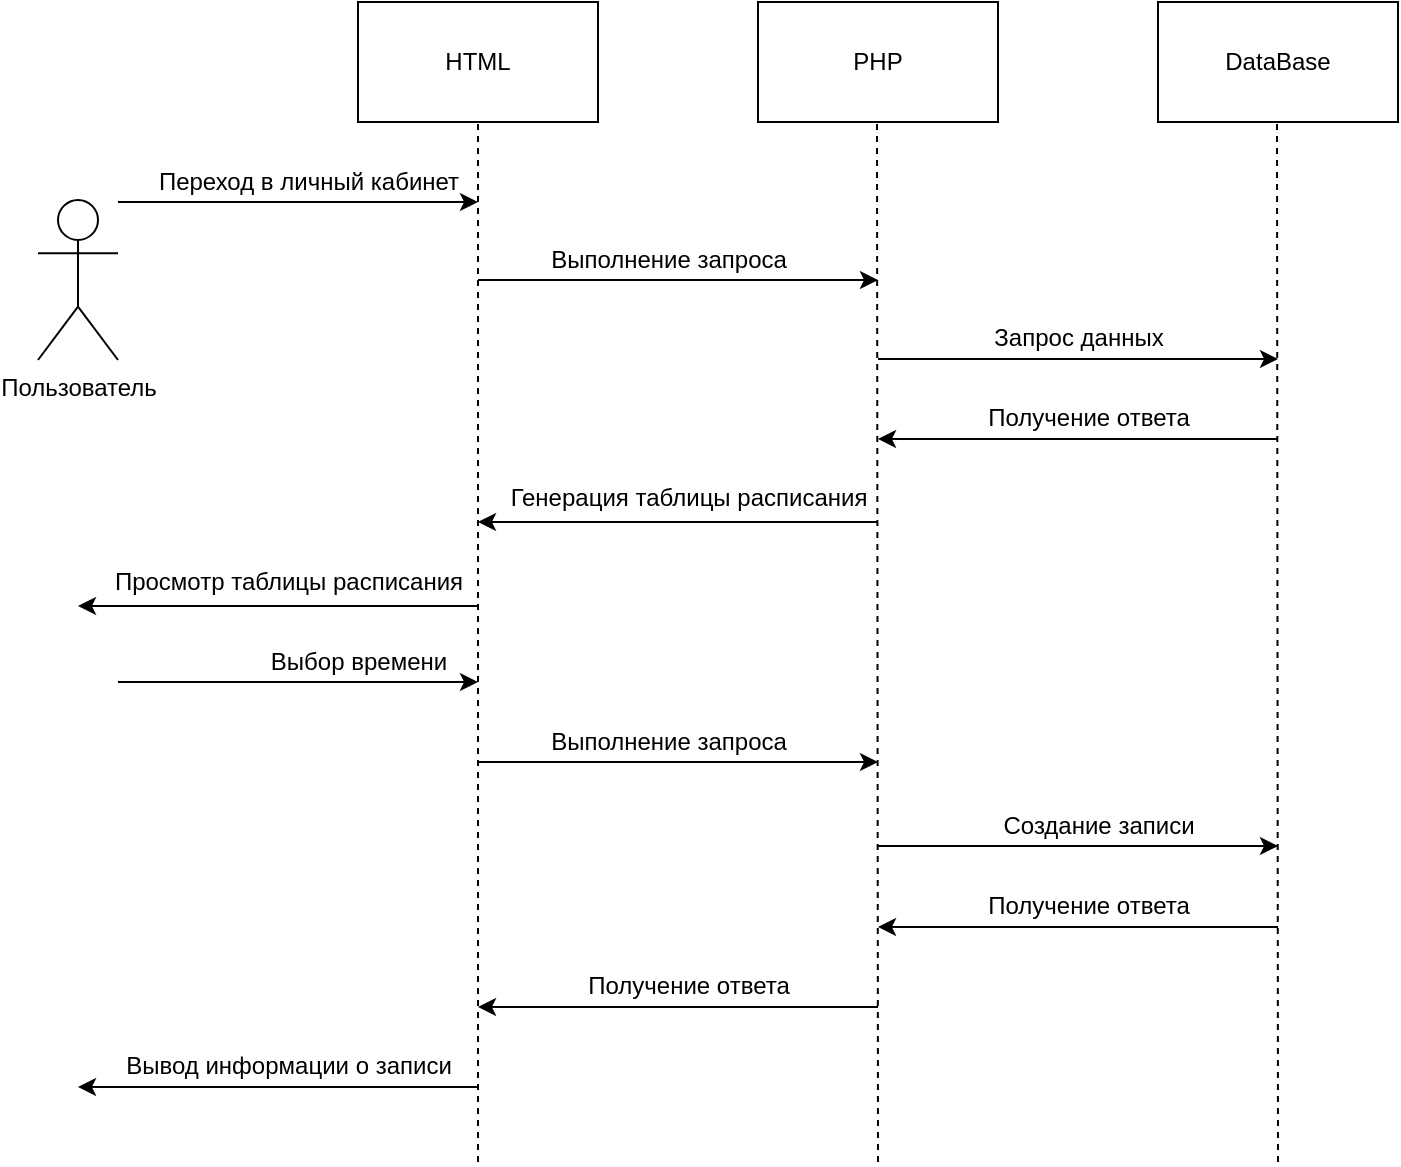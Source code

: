 <mxfile version="12.3.2" type="device" pages="1"><diagram id="z8-qv6D4M9FjAloxIoX0" name="Page-1"><mxGraphModel dx="488" dy="282" grid="1" gridSize="10" guides="1" tooltips="1" connect="1" arrows="1" fold="1" page="1" pageScale="1" pageWidth="827" pageHeight="1169" math="0" shadow="0"><root><mxCell id="0"/><mxCell id="1" parent="0"/><mxCell id="-Rl1NjcdSPR4HwUoD9Cl-16" style="edgeStyle=orthogonalEdgeStyle;rounded=0;orthogonalLoop=1;jettySize=auto;html=1;endArrow=classic;endFill=1;" edge="1" parent="1"><mxGeometry relative="1" as="geometry"><mxPoint x="340" y="200" as="targetPoint"/><mxPoint x="160" y="200" as="sourcePoint"/></mxGeometry></mxCell><mxCell id="-Rl1NjcdSPR4HwUoD9Cl-1" value="Пользователь" style="shape=umlActor;verticalLabelPosition=bottom;labelBackgroundColor=#ffffff;verticalAlign=top;html=1;outlineConnect=0;" vertex="1" parent="1"><mxGeometry x="120" y="199" width="40" height="80" as="geometry"/></mxCell><mxCell id="-Rl1NjcdSPR4HwUoD9Cl-9" value="HTML" style="rounded=0;whiteSpace=wrap;html=1;" vertex="1" parent="1"><mxGeometry x="280" y="100" width="120" height="60" as="geometry"/></mxCell><mxCell id="-Rl1NjcdSPR4HwUoD9Cl-10" value="PHP" style="rounded=0;whiteSpace=wrap;html=1;" vertex="1" parent="1"><mxGeometry x="480" y="100" width="120" height="60" as="geometry"/></mxCell><mxCell id="-Rl1NjcdSPR4HwUoD9Cl-11" value="DataBase" style="rounded=0;whiteSpace=wrap;html=1;" vertex="1" parent="1"><mxGeometry x="680" y="100" width="120" height="60" as="geometry"/></mxCell><mxCell id="-Rl1NjcdSPR4HwUoD9Cl-12" value="" style="endArrow=none;dashed=1;html=1;entryX=0.5;entryY=1;entryDx=0;entryDy=0;" edge="1" parent="1" target="-Rl1NjcdSPR4HwUoD9Cl-9"><mxGeometry width="50" height="50" relative="1" as="geometry"><mxPoint x="340" y="680" as="sourcePoint"/><mxPoint x="360" y="170" as="targetPoint"/></mxGeometry></mxCell><mxCell id="-Rl1NjcdSPR4HwUoD9Cl-13" value="" style="endArrow=none;dashed=1;html=1;entryX=0.5;entryY=1;entryDx=0;entryDy=0;" edge="1" parent="1"><mxGeometry width="50" height="50" relative="1" as="geometry"><mxPoint x="540" y="680" as="sourcePoint"/><mxPoint x="539.5" y="160" as="targetPoint"/></mxGeometry></mxCell><mxCell id="-Rl1NjcdSPR4HwUoD9Cl-14" value="" style="endArrow=none;dashed=1;html=1;entryX=0.5;entryY=1;entryDx=0;entryDy=0;" edge="1" parent="1"><mxGeometry width="50" height="50" relative="1" as="geometry"><mxPoint x="740" y="680" as="sourcePoint"/><mxPoint x="739.5" y="160" as="targetPoint"/></mxGeometry></mxCell><mxCell id="-Rl1NjcdSPR4HwUoD9Cl-17" style="edgeStyle=orthogonalEdgeStyle;rounded=0;orthogonalLoop=1;jettySize=auto;html=1;endArrow=classic;endFill=1;" edge="1" parent="1"><mxGeometry relative="1" as="geometry"><mxPoint x="540" y="239" as="targetPoint"/><mxPoint x="340" y="239" as="sourcePoint"/></mxGeometry></mxCell><mxCell id="-Rl1NjcdSPR4HwUoD9Cl-18" style="edgeStyle=orthogonalEdgeStyle;rounded=0;orthogonalLoop=1;jettySize=auto;html=1;endArrow=classic;endFill=1;" edge="1" parent="1"><mxGeometry relative="1" as="geometry"><mxPoint x="740" y="278.5" as="targetPoint"/><mxPoint x="540" y="278.5" as="sourcePoint"/></mxGeometry></mxCell><mxCell id="-Rl1NjcdSPR4HwUoD9Cl-21" value="Переход в личный кабинет" style="text;html=1;align=center;verticalAlign=middle;resizable=0;points=[];;autosize=1;" vertex="1" parent="1"><mxGeometry x="170" y="180" width="170" height="20" as="geometry"/></mxCell><mxCell id="-Rl1NjcdSPR4HwUoD9Cl-23" value="Выполнение запроса" style="text;html=1;align=center;verticalAlign=middle;resizable=0;points=[];;autosize=1;" vertex="1" parent="1"><mxGeometry x="370" y="219" width="130" height="20" as="geometry"/></mxCell><mxCell id="-Rl1NjcdSPR4HwUoD9Cl-24" value="Запрос данных" style="text;html=1;align=center;verticalAlign=middle;resizable=0;points=[];;autosize=1;" vertex="1" parent="1"><mxGeometry x="590" y="258" width="100" height="20" as="geometry"/></mxCell><mxCell id="-Rl1NjcdSPR4HwUoD9Cl-29" style="edgeStyle=orthogonalEdgeStyle;rounded=0;orthogonalLoop=1;jettySize=auto;html=1;endArrow=none;endFill=0;startArrow=classic;startFill=1;" edge="1" parent="1"><mxGeometry relative="1" as="geometry"><mxPoint x="540" y="360" as="targetPoint"/><mxPoint x="340" y="360" as="sourcePoint"/></mxGeometry></mxCell><mxCell id="-Rl1NjcdSPR4HwUoD9Cl-32" style="edgeStyle=orthogonalEdgeStyle;rounded=0;orthogonalLoop=1;jettySize=auto;html=1;endArrow=none;endFill=0;startArrow=classic;startFill=1;" edge="1" parent="1"><mxGeometry relative="1" as="geometry"><mxPoint x="740" y="318.5" as="targetPoint"/><mxPoint x="540" y="318.5" as="sourcePoint"/></mxGeometry></mxCell><mxCell id="-Rl1NjcdSPR4HwUoD9Cl-34" value="Получение ответа" style="text;html=1;align=center;verticalAlign=middle;resizable=0;points=[];;autosize=1;" vertex="1" parent="1"><mxGeometry x="585" y="298" width="120" height="20" as="geometry"/></mxCell><mxCell id="-Rl1NjcdSPR4HwUoD9Cl-36" value="Генерация таблицы расписания" style="text;html=1;align=center;verticalAlign=middle;resizable=0;points=[];;autosize=1;" vertex="1" parent="1"><mxGeometry x="350" y="338" width="190" height="20" as="geometry"/></mxCell><mxCell id="-Rl1NjcdSPR4HwUoD9Cl-38" style="edgeStyle=orthogonalEdgeStyle;rounded=0;orthogonalLoop=1;jettySize=auto;html=1;endArrow=classic;endFill=1;" edge="1" parent="1"><mxGeometry relative="1" as="geometry"><mxPoint x="340" y="440" as="targetPoint"/><mxPoint x="160" y="440" as="sourcePoint"/></mxGeometry></mxCell><mxCell id="-Rl1NjcdSPR4HwUoD9Cl-39" value="Выбор времени" style="text;html=1;align=center;verticalAlign=middle;resizable=0;points=[];;autosize=1;" vertex="1" parent="1"><mxGeometry x="230" y="420" width="100" height="20" as="geometry"/></mxCell><mxCell id="-Rl1NjcdSPR4HwUoD9Cl-41" style="edgeStyle=orthogonalEdgeStyle;rounded=0;orthogonalLoop=1;jettySize=auto;html=1;endArrow=classic;endFill=1;" edge="1" parent="1"><mxGeometry relative="1" as="geometry"><mxPoint x="540" y="480" as="targetPoint"/><mxPoint x="340" y="480" as="sourcePoint"/></mxGeometry></mxCell><mxCell id="-Rl1NjcdSPR4HwUoD9Cl-42" value="Выполнение запроса" style="text;html=1;align=center;verticalAlign=middle;resizable=0;points=[];;autosize=1;" vertex="1" parent="1"><mxGeometry x="370" y="460" width="130" height="20" as="geometry"/></mxCell><mxCell id="-Rl1NjcdSPR4HwUoD9Cl-44" style="edgeStyle=orthogonalEdgeStyle;rounded=0;orthogonalLoop=1;jettySize=auto;html=1;endArrow=classic;endFill=1;" edge="1" parent="1"><mxGeometry relative="1" as="geometry"><mxPoint x="740" y="522.0" as="targetPoint"/><mxPoint x="540" y="522.0" as="sourcePoint"/></mxGeometry></mxCell><mxCell id="-Rl1NjcdSPR4HwUoD9Cl-45" value="Создание записи" style="text;html=1;align=center;verticalAlign=middle;resizable=0;points=[];;autosize=1;" vertex="1" parent="1"><mxGeometry x="595" y="502" width="110" height="20" as="geometry"/></mxCell><mxCell id="-Rl1NjcdSPR4HwUoD9Cl-46" style="edgeStyle=orthogonalEdgeStyle;rounded=0;orthogonalLoop=1;jettySize=auto;html=1;endArrow=none;endFill=0;startArrow=classic;startFill=1;" edge="1" parent="1"><mxGeometry relative="1" as="geometry"><mxPoint x="740" y="562.5" as="targetPoint"/><mxPoint x="540" y="562.5" as="sourcePoint"/></mxGeometry></mxCell><mxCell id="-Rl1NjcdSPR4HwUoD9Cl-47" value="Получение ответа" style="text;html=1;align=center;verticalAlign=middle;resizable=0;points=[];;autosize=1;" vertex="1" parent="1"><mxGeometry x="585" y="542" width="120" height="20" as="geometry"/></mxCell><mxCell id="-Rl1NjcdSPR4HwUoD9Cl-48" style="edgeStyle=orthogonalEdgeStyle;rounded=0;orthogonalLoop=1;jettySize=auto;html=1;endArrow=none;endFill=0;startArrow=classic;startFill=1;" edge="1" parent="1"><mxGeometry relative="1" as="geometry"><mxPoint x="540" y="602.5" as="targetPoint"/><mxPoint x="340" y="602.5" as="sourcePoint"/></mxGeometry></mxCell><mxCell id="-Rl1NjcdSPR4HwUoD9Cl-49" value="Получение ответа" style="text;html=1;align=center;verticalAlign=middle;resizable=0;points=[];;autosize=1;" vertex="1" parent="1"><mxGeometry x="385" y="582" width="120" height="20" as="geometry"/></mxCell><mxCell id="-Rl1NjcdSPR4HwUoD9Cl-50" style="edgeStyle=orthogonalEdgeStyle;rounded=0;orthogonalLoop=1;jettySize=auto;html=1;endArrow=none;endFill=0;startArrow=classic;startFill=1;" edge="1" parent="1"><mxGeometry relative="1" as="geometry"><mxPoint x="340" y="642.5" as="targetPoint"/><mxPoint x="140" y="642.5" as="sourcePoint"/></mxGeometry></mxCell><mxCell id="-Rl1NjcdSPR4HwUoD9Cl-51" value="Вывод информации о записи" style="text;html=1;align=center;verticalAlign=middle;resizable=0;points=[];;autosize=1;" vertex="1" parent="1"><mxGeometry x="155" y="622" width="180" height="20" as="geometry"/></mxCell><mxCell id="-Rl1NjcdSPR4HwUoD9Cl-52" style="edgeStyle=orthogonalEdgeStyle;rounded=0;orthogonalLoop=1;jettySize=auto;html=1;endArrow=none;endFill=0;startArrow=classic;startFill=1;" edge="1" parent="1"><mxGeometry relative="1" as="geometry"><mxPoint x="340" y="402" as="targetPoint"/><mxPoint x="140" y="402" as="sourcePoint"/></mxGeometry></mxCell><mxCell id="-Rl1NjcdSPR4HwUoD9Cl-53" value="Просмотр таблицы расписания" style="text;html=1;align=center;verticalAlign=middle;resizable=0;points=[];;autosize=1;" vertex="1" parent="1"><mxGeometry x="150" y="380" width="190" height="20" as="geometry"/></mxCell></root></mxGraphModel></diagram></mxfile>
